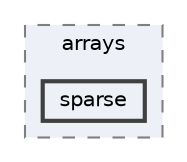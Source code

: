 digraph "/home/jam/Research/IRES-2025/dev/src/llm-scripts/testing/hypothesis-testing/hyp-env/lib/python3.12/site-packages/pandas/tests/arrays/sparse"
{
 // LATEX_PDF_SIZE
  bgcolor="transparent";
  edge [fontname=Helvetica,fontsize=10,labelfontname=Helvetica,labelfontsize=10];
  node [fontname=Helvetica,fontsize=10,shape=box,height=0.2,width=0.4];
  compound=true
  subgraph clusterdir_b796e89c5cc872c4f8d6ec401969ee58 {
    graph [ bgcolor="#edf0f7", pencolor="grey50", label="arrays", fontname=Helvetica,fontsize=10 style="filled,dashed", URL="dir_b796e89c5cc872c4f8d6ec401969ee58.html",tooltip=""]
  dir_0b4d1b6cca6e5ed0ec472ec4c2386554 [label="sparse", fillcolor="#edf0f7", color="grey25", style="filled,bold", URL="dir_0b4d1b6cca6e5ed0ec472ec4c2386554.html",tooltip=""];
  }
}

